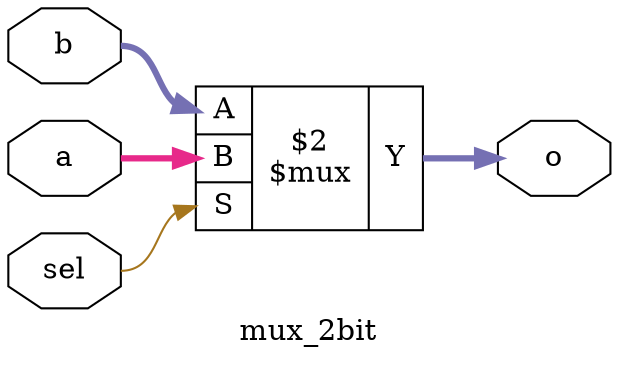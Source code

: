 digraph "mux_2bit" {
label="mux_2bit";
rankdir="LR";
remincross=true;
n1 [ shape=octagon, label="a", color="black", fontcolor="black"];
n2 [ shape=octagon, label="b", color="black", fontcolor="black"];
n3 [ shape=octagon, label="o", color="black", fontcolor="black"];
n4 [ shape=octagon, label="sel", color="black", fontcolor="black"];
c9 [ shape=record, label="{{<p5> A|<p6> B|<p7> S}|$2\n$mux|{<p8> Y}}",  ];
n1:e -> c9:p6:w [colorscheme="dark28", color="4", fontcolor="4", style="setlinewidth(3)", label=""];
n2:e -> c9:p5:w [colorscheme="dark28", color="3", fontcolor="3", style="setlinewidth(3)", label=""];
c9:p8:e -> n3:w [colorscheme="dark28", color="3", fontcolor="3", style="setlinewidth(3)", label=""];
n4:e -> c9:p7:w [colorscheme="dark28", color="7", fontcolor="7", label=""];
}
